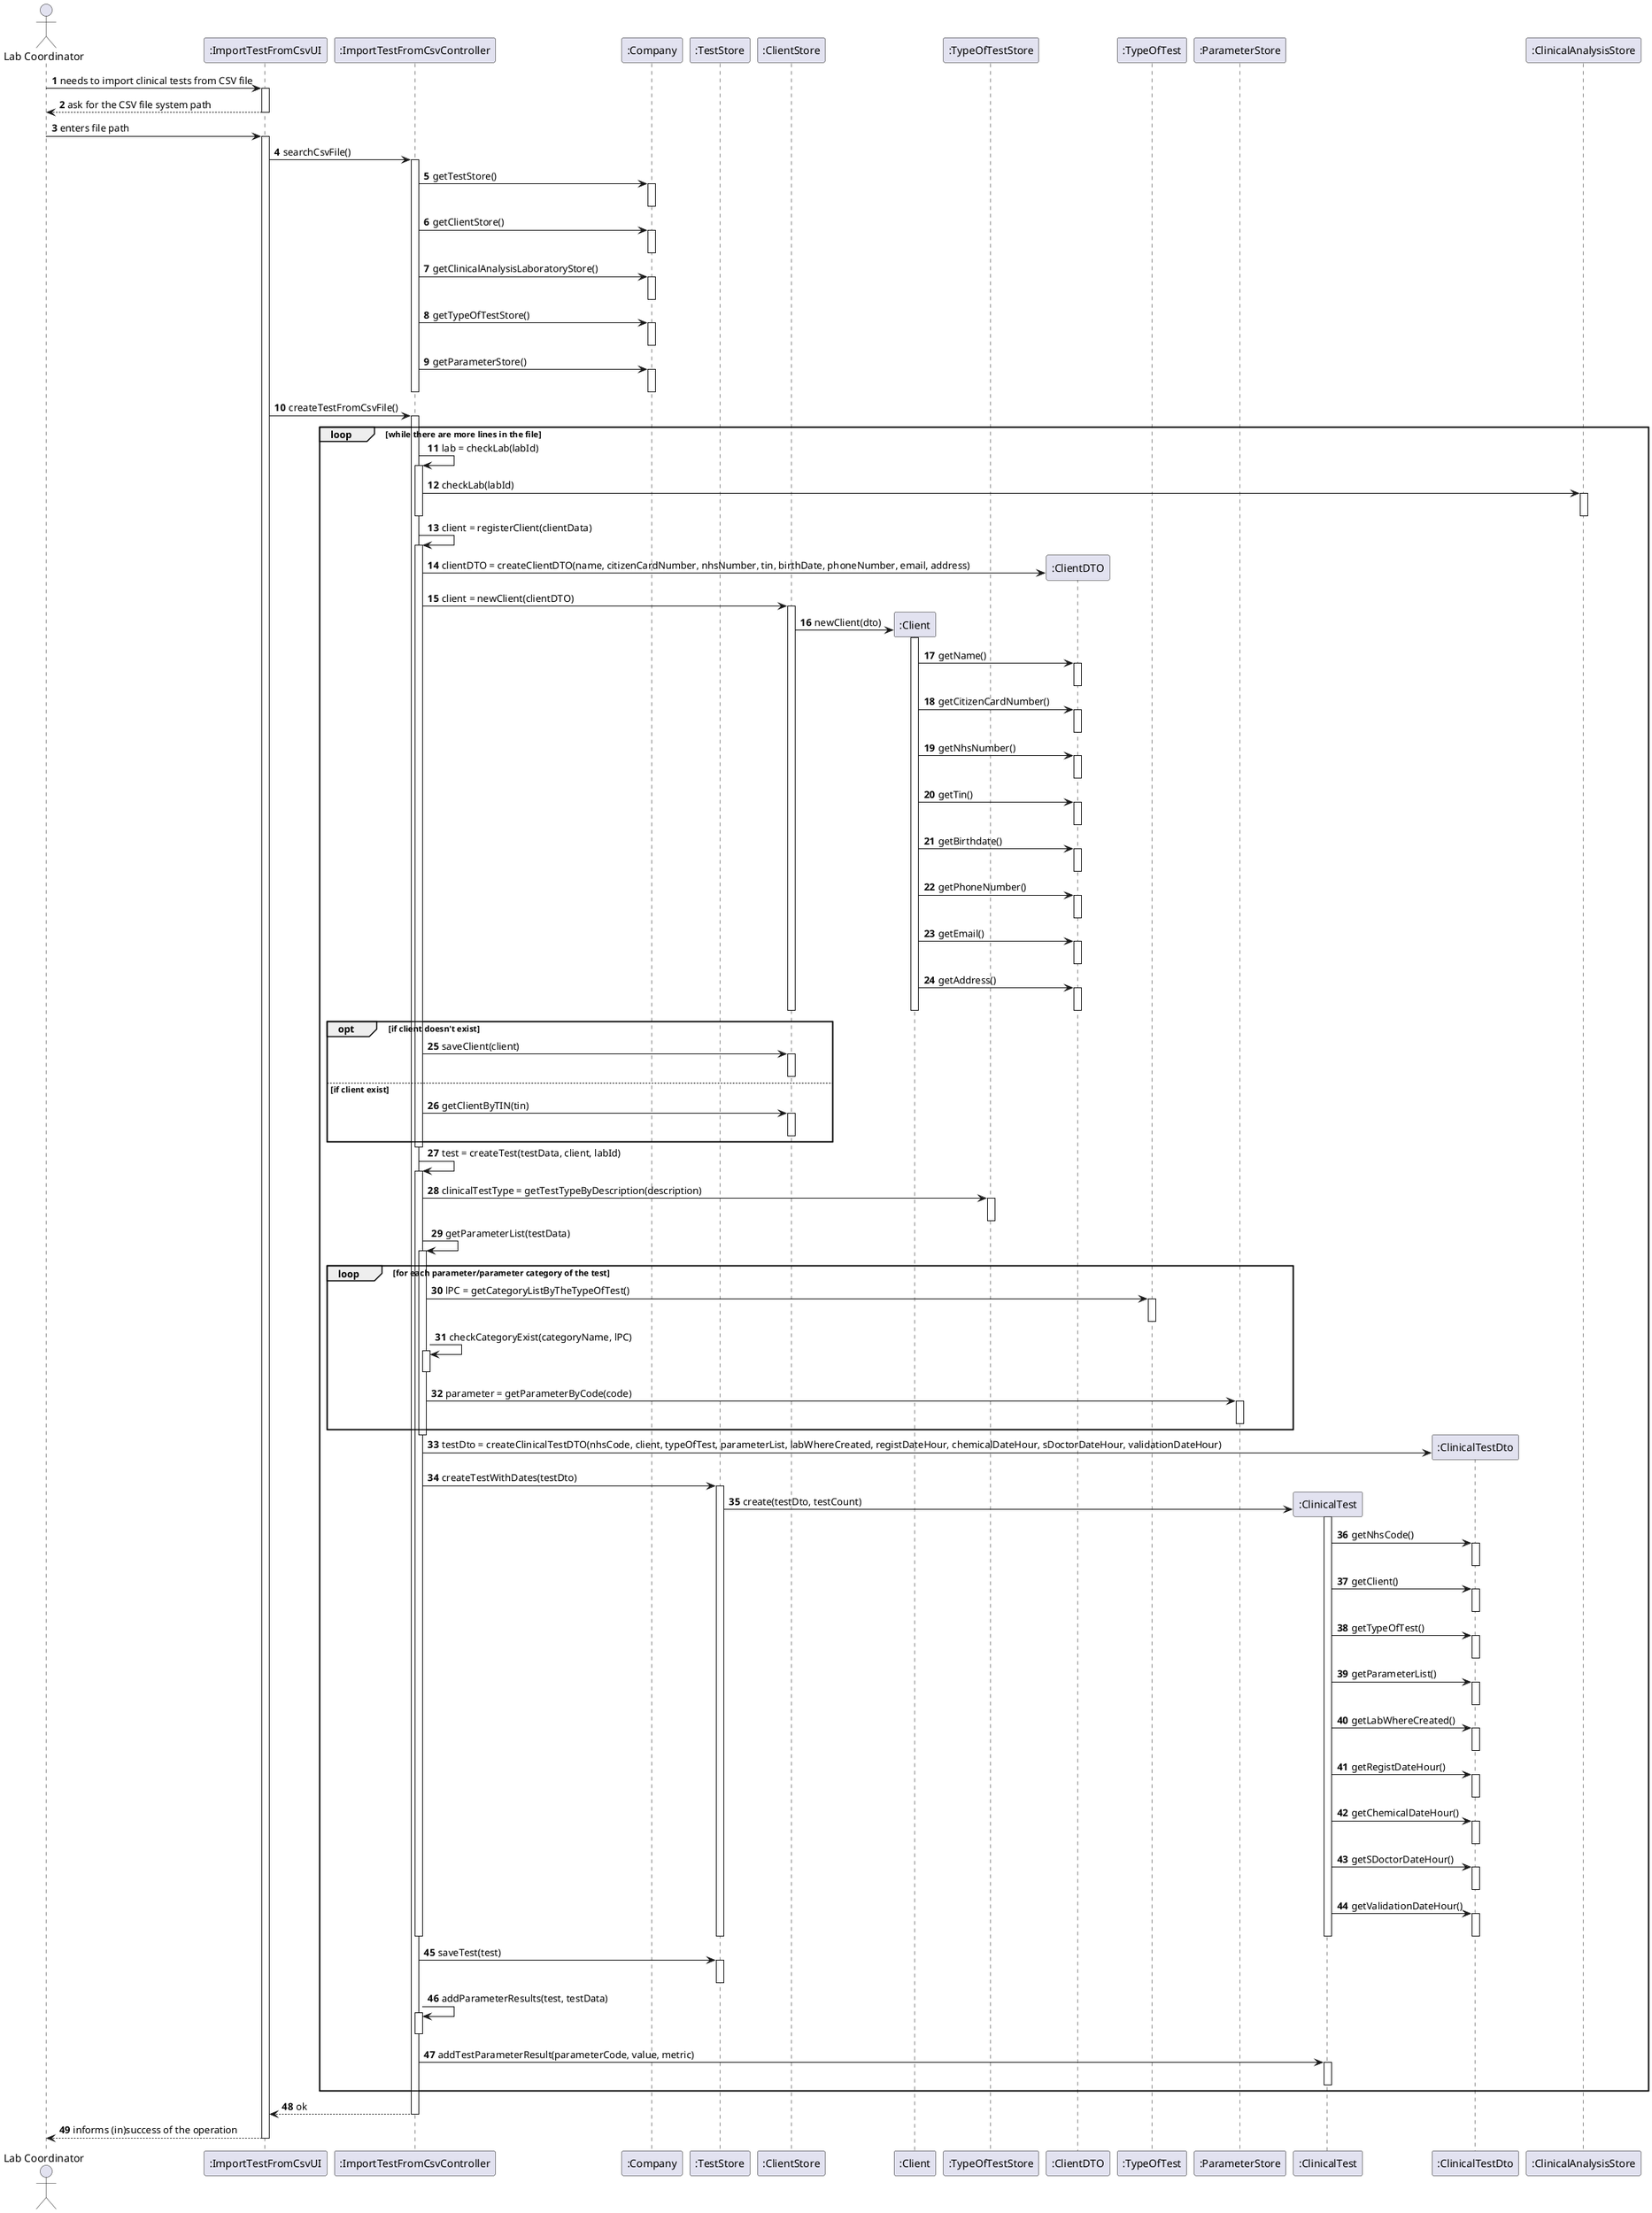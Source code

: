 @startuml

autonumber

actor "Lab Coordinator" as LC
participant ":ImportTestFromCsvUI" as UI
participant ":ImportTestFromCsvController" as CTRL
participant ":Company" as COMP
participant ":TestStore" as TS
participant ":ClientStore" as CS
participant ":Client" as C
participant ":TypeOfTestStore" as TTS
participant ":ClientDTO" as CDTO
participant ":TypeOfTest" as TT
participant ":ParameterStore" as PS
participant ":ClinicalTest" as CT
participant ":ClinicalTestDto" as TDTO
participant ":ClinicalAnalysisStore" as LS




LC -> UI : needs to import clinical tests from CSV file
activate UI
UI --> LC : ask for the CSV file system path
deactivate UI
LC -> UI : enters file path
activate UI
UI -> CTRL : searchCsvFile()
activate CTRL
CTRL -> COMP : getTestStore()
activate COMP
deactivate COMP
CTRL -> COMP : getClientStore()
activate COMP
deactivate COMP
CTRL -> COMP : getClinicalAnalysisLaboratoryStore()
activate COMP
deactivate COMP
CTRL -> COMP : getTypeOfTestStore()
activate COMP
deactivate COMP
CTRL -> COMP : getParameterStore()
activate COMP
deactivate COMP
deactivate CTRL
UI -> CTRL : createTestFromCsvFile()
loop while there are more lines in the file
activate CTRL
CTRL -> CTRL : lab = checkLab(labId)
activate CTRL
CTRL -> LS : checkLab(labId)
activate LS
deactivate LS
deactivate CTRL
CTRL -> CTRL : client = registerClient(clientData)
activate CTRL
CTRL -> CDTO** : clientDTO = createClientDTO(name, citizenCardNumber, nhsNumber, tin, birthDate, phoneNumber, email, address)
CTRL -> CS : client = newClient(clientDTO)
activate CS
CS -> C** : newClient(dto)
activate C
C -> CDTO : getName()
activate CDTO
deactivate CDTO
C -> CDTO : getCitizenCardNumber()
activate CDTO
deactivate CDTO
C -> CDTO : getNhsNumber()
activate CDTO
deactivate CDTO
C -> CDTO : getTin()
activate CDTO
deactivate CDTO
C -> CDTO : getBirthdate()
activate CDTO
deactivate CDTO
C -> CDTO : getPhoneNumber()
activate CDTO
deactivate CDTO
C -> CDTO : getEmail()
activate CDTO
deactivate CDTO
C -> CDTO : getAddress()
activate CDTO
deactivate CDTO
deactivate C
deactivate CS
opt if client doesn't exist
CTRL -> CS : saveClient(client)
activate CS
deactivate CS
else if client exist
CTRL -> CS : getClientByTIN(tin)
activate CS
deactivate CS
end opt
deactivate CTRL
CTRL -> CTRL : test = createTest(testData, client, labId)
activate CTRL
CTRL -> TTS : clinicalTestType = getTestTypeByDescription(description)
activate TTS
deactivate TTS
CTRL -> CTRL : getParameterList(testData)
activate CTRL
loop for each parameter/parameter category of the test
CTRL -> TT : lPC = getCategoryListByTheTypeOfTest()
activate TT
deactivate TT
CTRL -> CTRL : checkCategoryExist(categoryName, lPC)
activate CTRL
deactivate CTRL
CTRL -> PS : parameter = getParameterByCode(code)
activate PS
deactivate PS
end
deactivate CTRL
CTRL -> TDTO** : testDto = createClinicalTestDTO(nhsCode, client, typeOfTest, parameterList, labWhereCreated, registDateHour, chemicalDateHour, sDoctorDateHour, validationDateHour)
CTRL -> TS : createTestWithDates(testDto)
activate TS
TS -> CT** : create(testDto, testCount)
activate CT
CT -> TDTO : getNhsCode()
activate TDTO
deactivate TDTO
CT -> TDTO : getClient()
activate TDTO
deactivate TDTO
CT -> TDTO : getTypeOfTest()
activate TDTO
deactivate TDTO
CT -> TDTO : getParameterList()
activate TDTO
deactivate TDTO
CT -> TDTO : getLabWhereCreated()
activate TDTO
deactivate TDTO
CT -> TDTO : getRegistDateHour()
activate TDTO
deactivate TDTO
CT -> TDTO : getChemicalDateHour()
activate TDTO
deactivate TDTO
CT -> TDTO : getSDoctorDateHour()
activate TDTO
deactivate TDTO
CT -> TDTO : getValidationDateHour()
activate TDTO
deactivate TDTO
deactivate CT
deactivate TS
deactivate CTRL
CTRL -> TS : saveTest(test)
activate TS
deactivate TS
CTRL -> CTRL : addParameterResults(test, testData)
activate CTRL
deactivate CTRL
CTRL -> CT : addTestParameterResult(parameterCode, value, metric)
activate CT
deactivate CT
end
CTRL --> UI : ok
deactivate CTRL

UI --> LC : informs (in)success of the operation
deactivate UI

@enduml